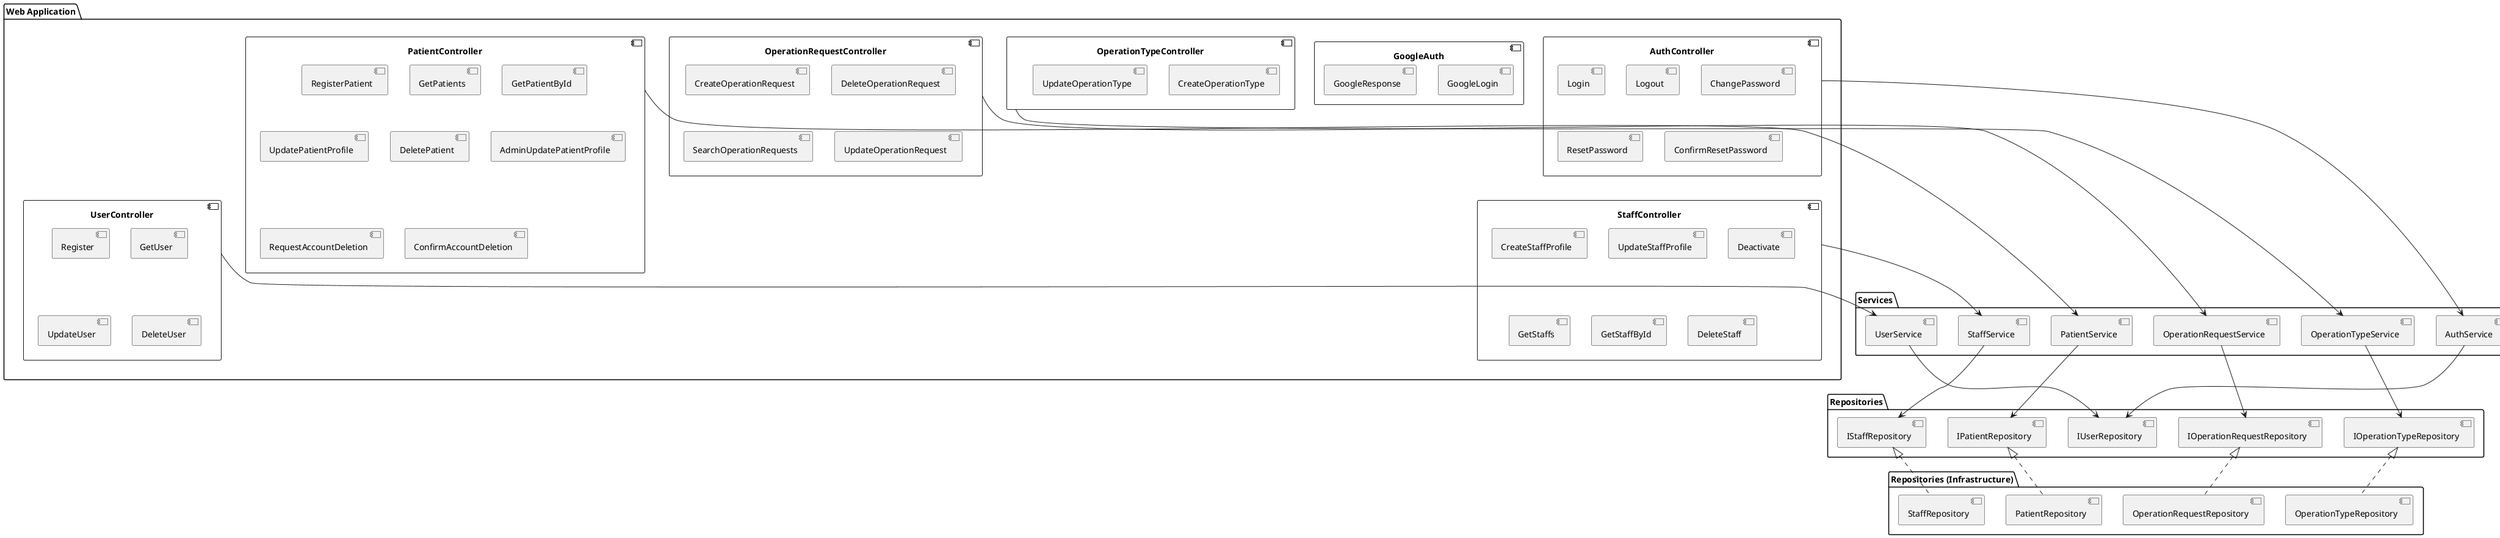 @startuml
package "Web Application" {

  component "AuthController" {
    [Login]
    [Logout]
    [ChangePassword]
    [ResetPassword]
    [ConfirmResetPassword]
  }

  component "GoogleAuth" {
    [GoogleLogin]
    [GoogleResponse]
  }

  component "OperationRequestController" {
    [CreateOperationRequest]
    [DeleteOperationRequest]
    [SearchOperationRequests]
    [UpdateOperationRequest]
  }

  component "OperationTypeController" {
    [CreateOperationType]
    [UpdateOperationType]
  }

  component "PatientController" {
    [RegisterPatient]
    [GetPatients]
    [GetPatientById]
    [UpdatePatientProfile]
    [DeletePatient]
    [AdminUpdatePatientProfile]
    [RequestAccountDeletion]
    [ConfirmAccountDeletion]
  }

  component "StaffController" {
    [CreateStaffProfile]
    [UpdateStaffProfile]
    [Deactivate]
    [GetStaffs]
    [GetStaffById]
    [DeleteStaff]
  }

  component "UserController" {
    [Register]
    [GetUser]
    [UpdateUser]
    [DeleteUser]
  }
}

package "Services" {
  [AuthService]
  [OperationRequestService]
  [OperationTypeService]
  [PatientService]
  [StaffService]
  [UserService]
}

package "Repositories" {
  [IOperationRequestRepository]
  [IOperationTypeRepository]
  [IPatientRepository]
  [IStaffRepository]
  [IUserRepository]
}

package "Repositories (Infrastructure)" {
  [OperationRequestRepository]
  [OperationTypeRepository]
  [PatientRepository]
  [StaffRepository]
}


[AuthController] --> [AuthService]
[PatientController] --> [PatientService]
[OperationRequestController] --> [OperationRequestService]
[OperationTypeController] --> [OperationTypeService]
[StaffController] --> [StaffService]
[UserController] --> [UserService]

[AuthService] --> [IUserRepository]
[PatientService] --> [IPatientRepository]
[OperationRequestService] --> [IOperationRequestRepository]
[OperationTypeService] --> [IOperationTypeRepository]
[StaffService] --> [IStaffRepository]
[UserService] --> [IUserRepository]

' Link domain interfaces to infrastructure implementations
[IPatientRepository] <|.. [PatientRepository]
[IOperationRequestRepository] <|.. [OperationRequestRepository]
[IOperationTypeRepository] <|.. [OperationTypeRepository]
[IStaffRepository] <|.. [StaffRepository]


@enduml